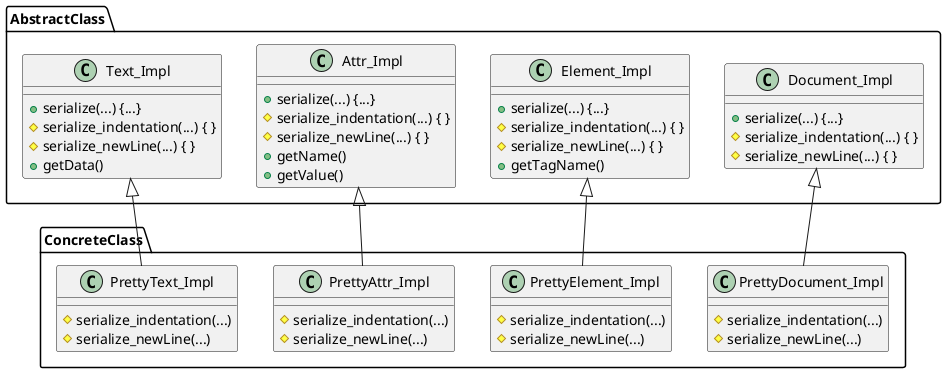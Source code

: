 @startuml TemplateMethod

class AbstractClass.Document_Impl {
	+serialize(...) {...}
	#serialize_indentation(...) { }
	#serialize_newLine(...) { }
}

class ConcreteClass.PrettyDocument_Impl {
	#serialize_indentation(...)
	#serialize_newLine(...)
}

AbstractClass.Document_Impl <|-down- ConcreteClass.PrettyDocument_Impl

class AbstractClass.Element_Impl {
	+serialize(...) {...}
	#serialize_indentation(...) { }
	#serialize_newLine(...) { }
	+getTagName()
}

class ConcreteClass.PrettyElement_Impl {
	#serialize_indentation(...)
	#serialize_newLine(...)
}

AbstractClass.Element_Impl <|-down- ConcreteClass.PrettyElement_Impl

class AbstractClass.Attr_Impl {
	+serialize(...) {...}
	#serialize_indentation(...) { }
	#serialize_newLine(...) { }
	+getName()
	+getValue()
}

class ConcreteClass.PrettyAttr_Impl {
	#serialize_indentation(...)
	#serialize_newLine(...)
}

AbstractClass.Attr_Impl <|-down- ConcreteClass.PrettyAttr_Impl

class AbstractClass.Text_Impl {
	+serialize(...) {...}
	#serialize_indentation(...) { }
	#serialize_newLine(...) { }
	+getData()
}

class ConcreteClass.PrettyText_Impl {
	#serialize_indentation(...)
	#serialize_newLine(...)
}

AbstractClass.Text_Impl <|-down- ConcreteClass.PrettyText_Impl

@enduml